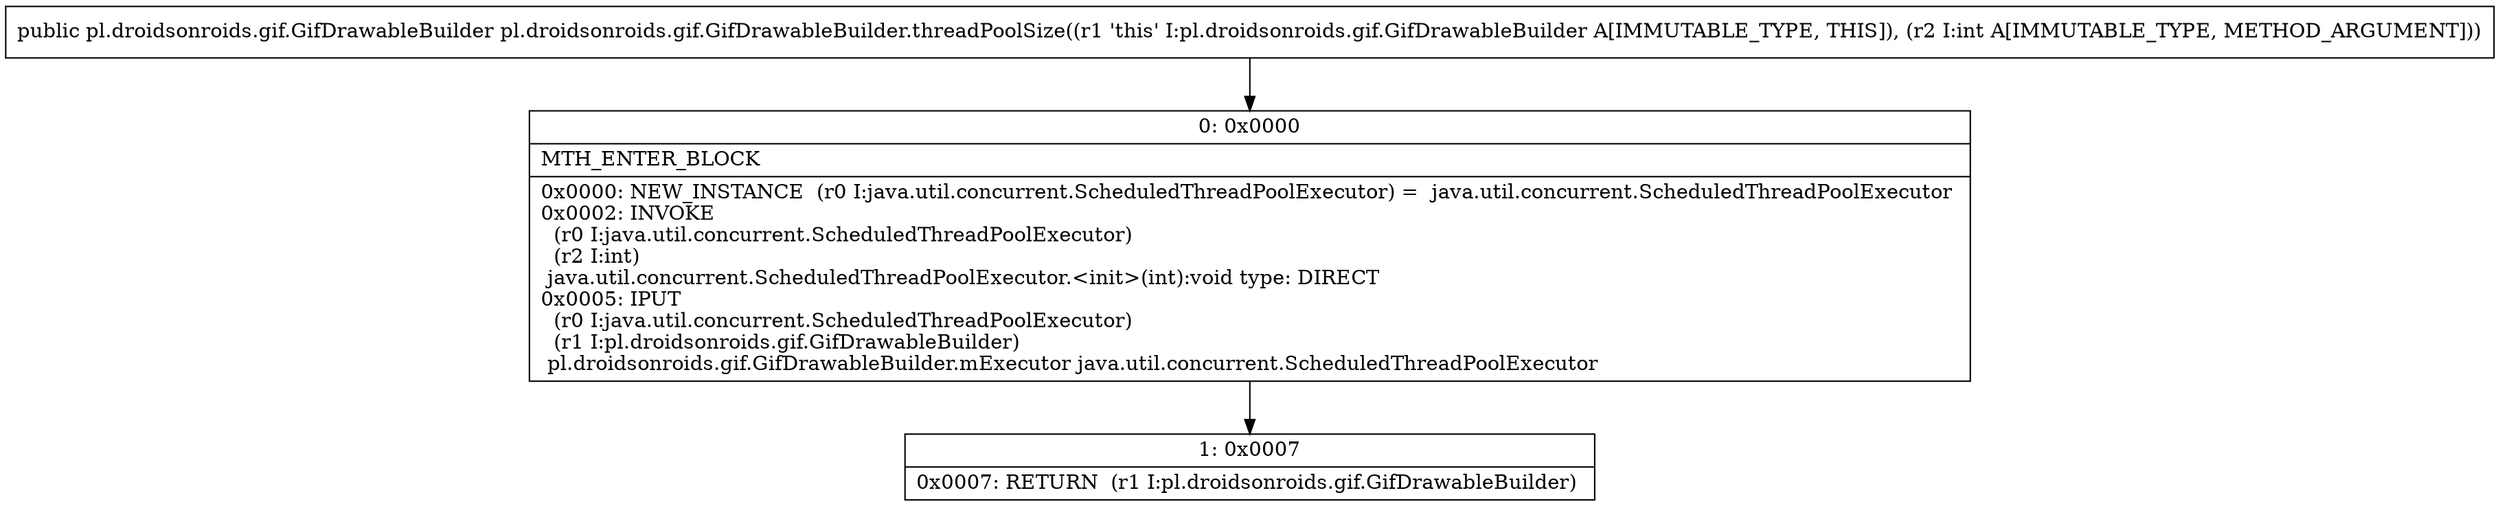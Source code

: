 digraph "CFG forpl.droidsonroids.gif.GifDrawableBuilder.threadPoolSize(I)Lpl\/droidsonroids\/gif\/GifDrawableBuilder;" {
Node_0 [shape=record,label="{0\:\ 0x0000|MTH_ENTER_BLOCK\l|0x0000: NEW_INSTANCE  (r0 I:java.util.concurrent.ScheduledThreadPoolExecutor) =  java.util.concurrent.ScheduledThreadPoolExecutor \l0x0002: INVOKE  \l  (r0 I:java.util.concurrent.ScheduledThreadPoolExecutor)\l  (r2 I:int)\l java.util.concurrent.ScheduledThreadPoolExecutor.\<init\>(int):void type: DIRECT \l0x0005: IPUT  \l  (r0 I:java.util.concurrent.ScheduledThreadPoolExecutor)\l  (r1 I:pl.droidsonroids.gif.GifDrawableBuilder)\l pl.droidsonroids.gif.GifDrawableBuilder.mExecutor java.util.concurrent.ScheduledThreadPoolExecutor \l}"];
Node_1 [shape=record,label="{1\:\ 0x0007|0x0007: RETURN  (r1 I:pl.droidsonroids.gif.GifDrawableBuilder) \l}"];
MethodNode[shape=record,label="{public pl.droidsonroids.gif.GifDrawableBuilder pl.droidsonroids.gif.GifDrawableBuilder.threadPoolSize((r1 'this' I:pl.droidsonroids.gif.GifDrawableBuilder A[IMMUTABLE_TYPE, THIS]), (r2 I:int A[IMMUTABLE_TYPE, METHOD_ARGUMENT])) }"];
MethodNode -> Node_0;
Node_0 -> Node_1;
}

